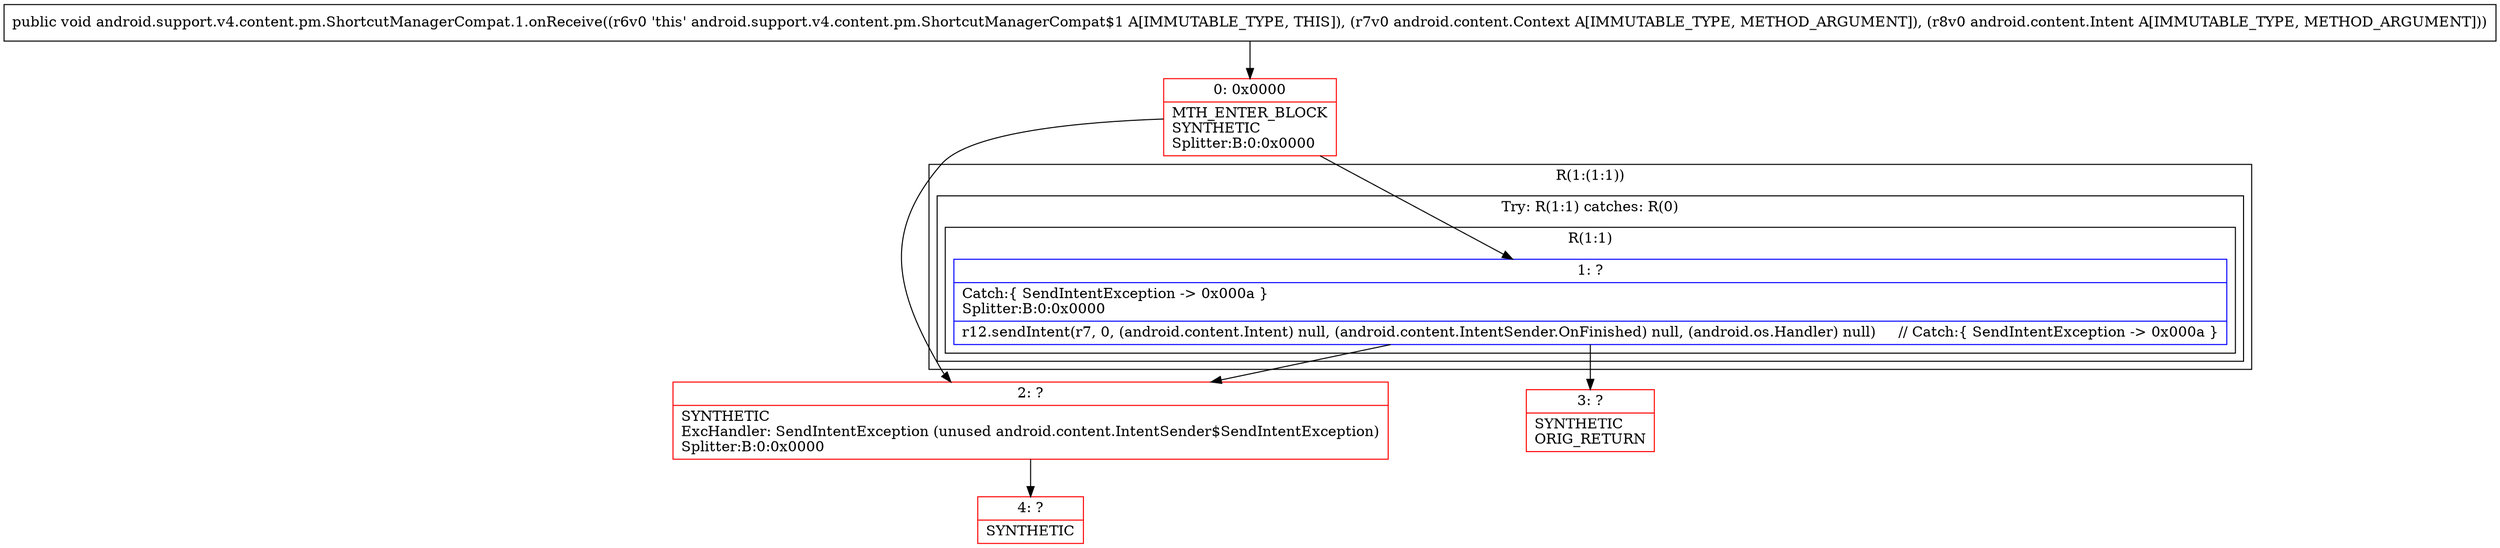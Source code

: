 digraph "CFG forandroid.support.v4.content.pm.ShortcutManagerCompat.1.onReceive(Landroid\/content\/Context;Landroid\/content\/Intent;)V" {
subgraph cluster_Region_254001504 {
label = "R(1:(1:1))";
node [shape=record,color=blue];
subgraph cluster_TryCatchRegion_521089460 {
label = "Try: R(1:1) catches: R(0)";
node [shape=record,color=blue];
subgraph cluster_Region_720347610 {
label = "R(1:1)";
node [shape=record,color=blue];
Node_1 [shape=record,label="{1\:\ ?|Catch:\{ SendIntentException \-\> 0x000a \}\lSplitter:B:0:0x0000\l|r12.sendIntent(r7, 0, (android.content.Intent) null, (android.content.IntentSender.OnFinished) null, (android.os.Handler) null)     \/\/ Catch:\{ SendIntentException \-\> 0x000a \}\l}"];
}
subgraph cluster_Region_1106040815 {
label = "R(0) | ExcHandler: SendIntentException (unused android.content.IntentSender$SendIntentException)\l";
node [shape=record,color=blue];
}
}
}
subgraph cluster_Region_1106040815 {
label = "R(0) | ExcHandler: SendIntentException (unused android.content.IntentSender$SendIntentException)\l";
node [shape=record,color=blue];
}
Node_0 [shape=record,color=red,label="{0\:\ 0x0000|MTH_ENTER_BLOCK\lSYNTHETIC\lSplitter:B:0:0x0000\l}"];
Node_2 [shape=record,color=red,label="{2\:\ ?|SYNTHETIC\lExcHandler: SendIntentException (unused android.content.IntentSender$SendIntentException)\lSplitter:B:0:0x0000\l}"];
Node_3 [shape=record,color=red,label="{3\:\ ?|SYNTHETIC\lORIG_RETURN\l}"];
Node_4 [shape=record,color=red,label="{4\:\ ?|SYNTHETIC\l}"];
MethodNode[shape=record,label="{public void android.support.v4.content.pm.ShortcutManagerCompat.1.onReceive((r6v0 'this' android.support.v4.content.pm.ShortcutManagerCompat$1 A[IMMUTABLE_TYPE, THIS]), (r7v0 android.content.Context A[IMMUTABLE_TYPE, METHOD_ARGUMENT]), (r8v0 android.content.Intent A[IMMUTABLE_TYPE, METHOD_ARGUMENT])) }"];
MethodNode -> Node_0;
Node_1 -> Node_2;
Node_1 -> Node_3;
Node_0 -> Node_1;
Node_0 -> Node_2;
Node_2 -> Node_4;
}

